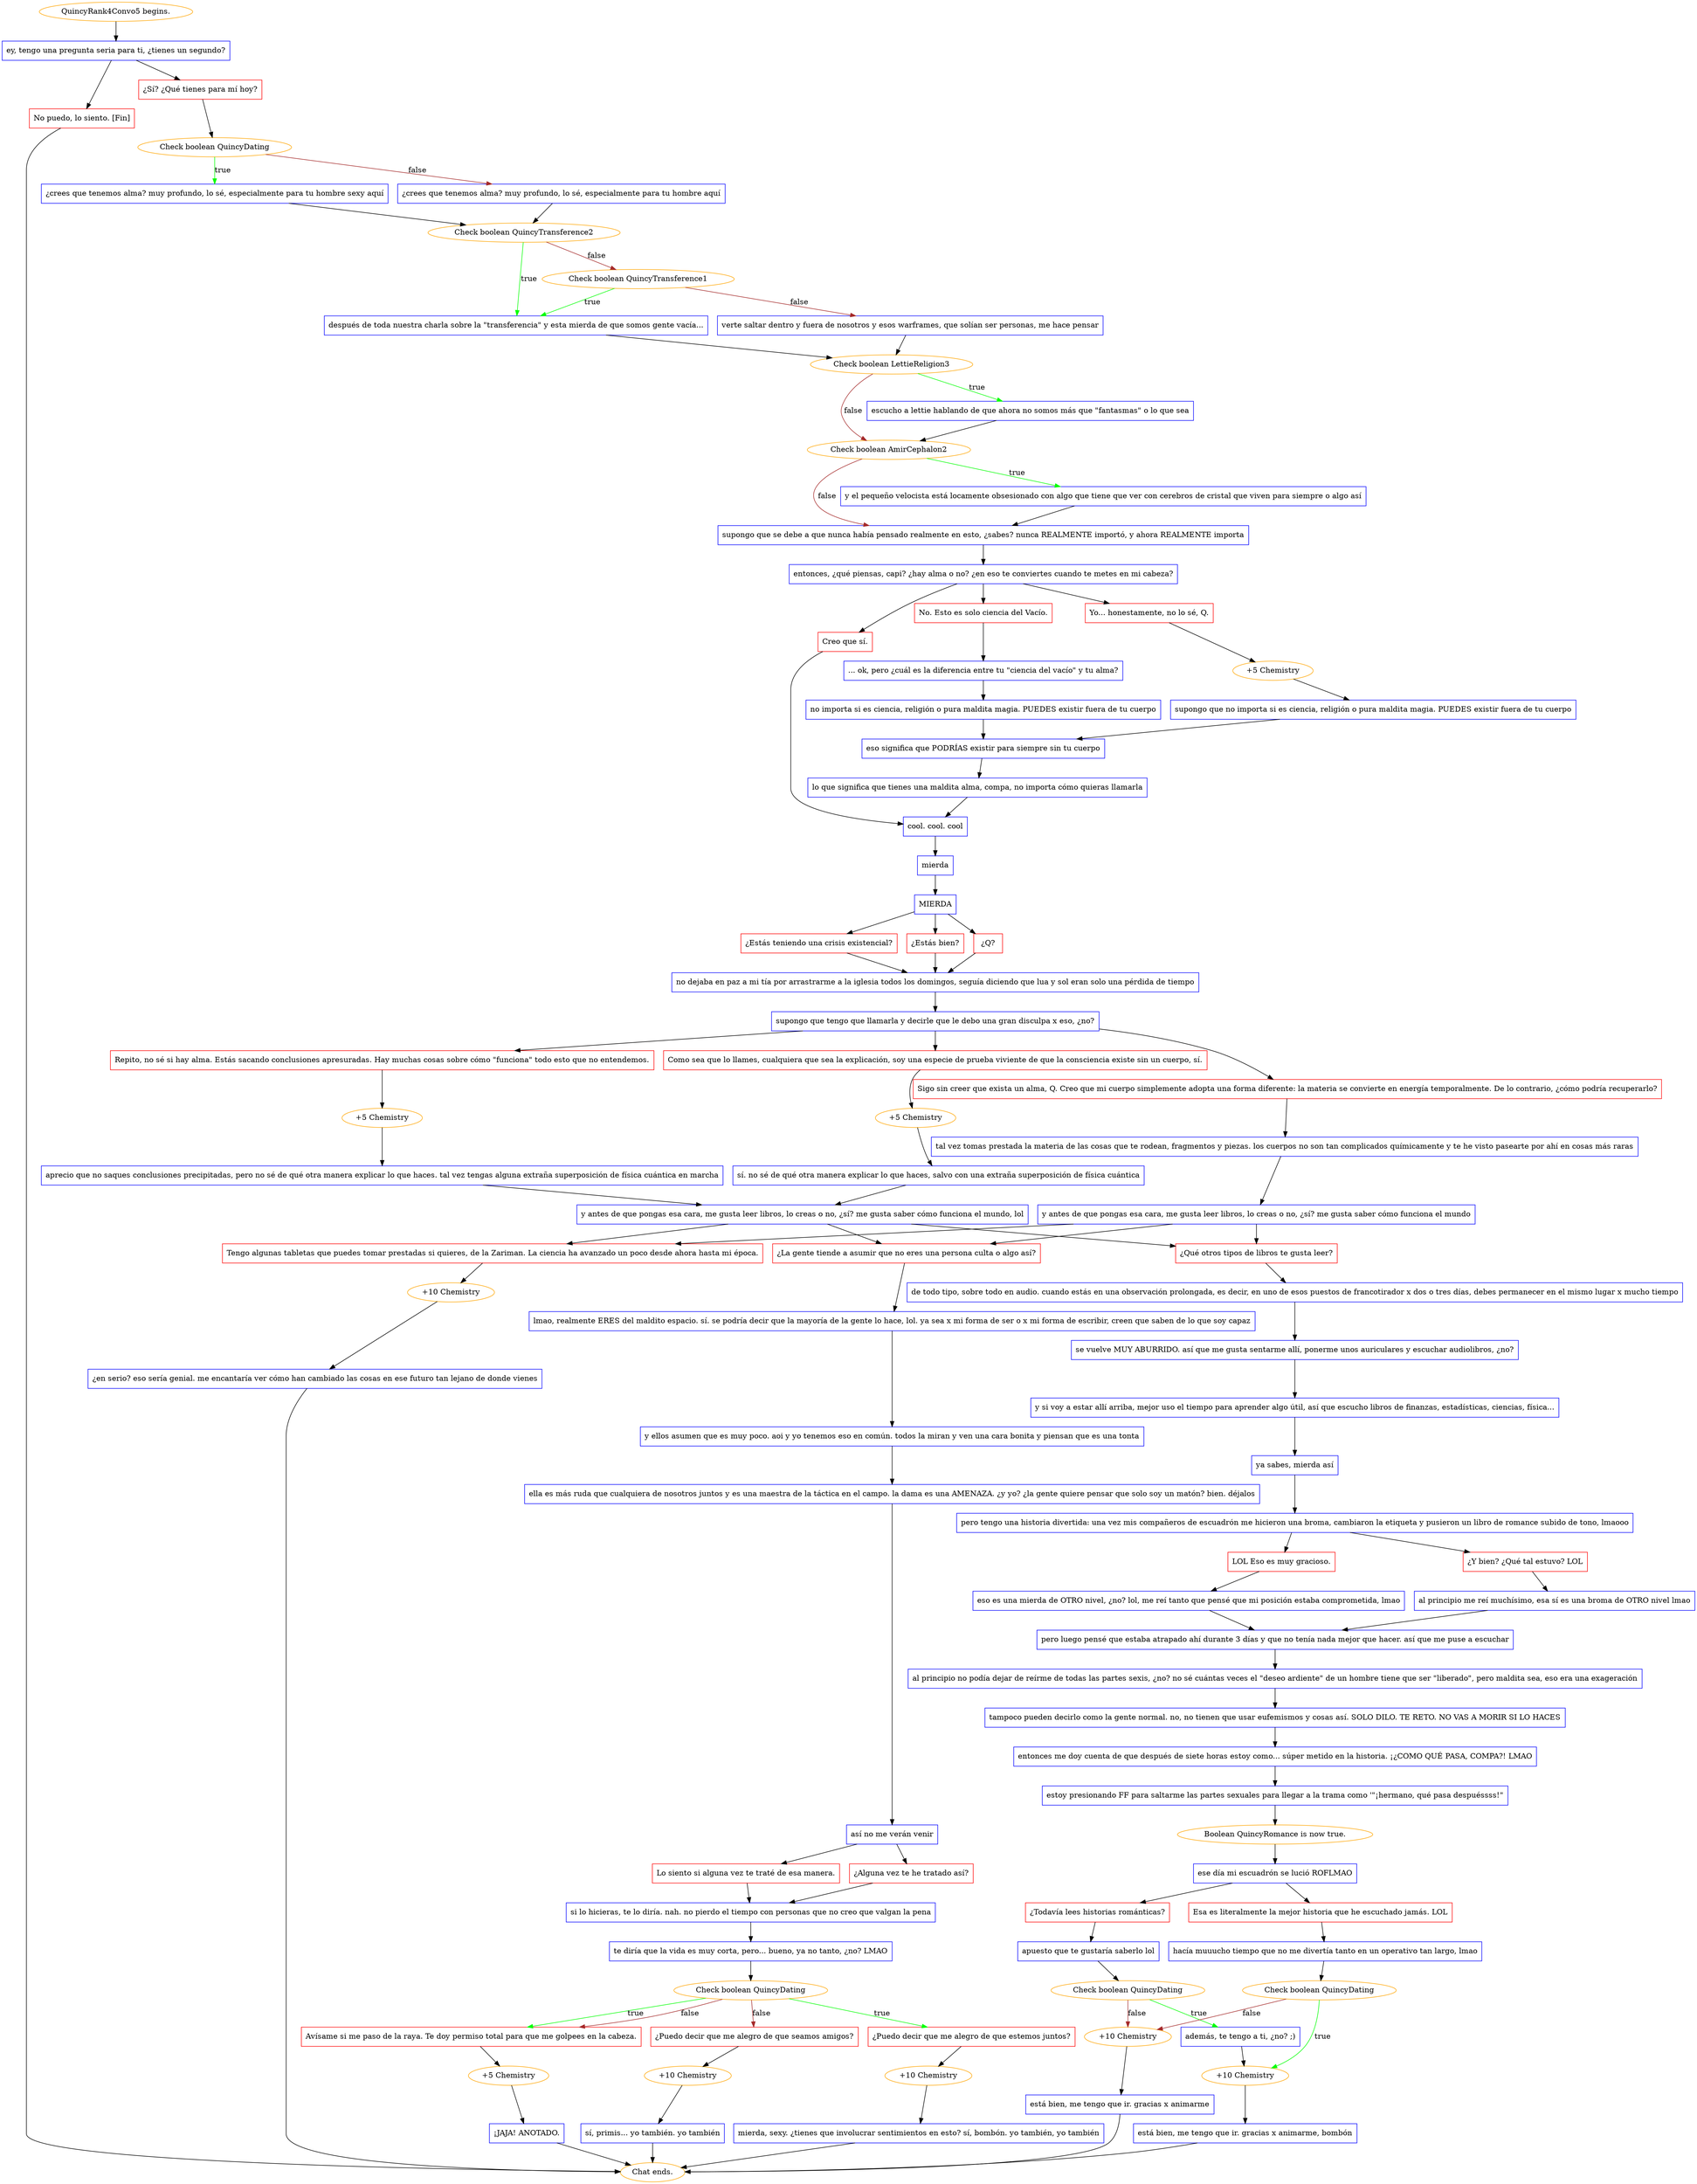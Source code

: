 digraph {
	"QuincyRank4Convo5 begins." [color=orange];
		"QuincyRank4Convo5 begins." -> j1029721307;
	j1029721307 [label="ey, tengo una pregunta seria para ti, ¿tienes un segundo?",shape=box,color=blue];
		j1029721307 -> j605563490;
		j1029721307 -> j2984107698;
	j605563490 [label="¿Sí? ¿Qué tienes para mí hoy?",shape=box,color=red];
		j605563490 -> j3530100524;
	j2984107698 [label="No puedo, lo siento. [Fin]",shape=box,color=red];
		j2984107698 -> "Chat ends.";
	j3530100524 [label="Check boolean QuincyDating",color=orange];
		j3530100524 -> j3421574277 [label=true,color=green];
		j3530100524 -> j3694424545 [label=false,color=brown];
	"Chat ends." [color=orange];
	j3421574277 [label="¿crees que tenemos alma? muy profundo, lo sé, especialmente para tu hombre sexy aquí",shape=box,color=blue];
		j3421574277 -> j259806786;
	j3694424545 [label="¿crees que tenemos alma? muy profundo, lo sé, especialmente para tu hombre aquí",shape=box,color=blue];
		j3694424545 -> j259806786;
	j259806786 [label="Check boolean QuincyTransference2",color=orange];
		j259806786 -> j1450554356 [label=true,color=green];
		j259806786 -> j1149771852 [label=false,color=brown];
	j1450554356 [label="después de toda nuestra charla sobre la \"transferencia\" y esta mierda de que somos gente vacía...",shape=box,color=blue];
		j1450554356 -> j2783557560;
	j1149771852 [label="Check boolean QuincyTransference1",color=orange];
		j1149771852 -> j1450554356 [label=true,color=green];
		j1149771852 -> j1819722836 [label=false,color=brown];
	j2783557560 [label="Check boolean LettieReligion3",color=orange];
		j2783557560 -> j75553760 [label=true,color=green];
		j2783557560 -> j1211153634 [label=false,color=brown];
	j1819722836 [label="verte saltar dentro y fuera de nosotros y esos warframes, que solían ser personas, me hace pensar",shape=box,color=blue];
		j1819722836 -> j2783557560;
	j75553760 [label="escucho a lettie hablando de que ahora no somos más que \"fantasmas\" o lo que sea",shape=box,color=blue];
		j75553760 -> j1211153634;
	j1211153634 [label="Check boolean AmirCephalon2",color=orange];
		j1211153634 -> j2679204088 [label=true,color=green];
		j1211153634 -> j2547016978 [label=false,color=brown];
	j2679204088 [label="y el pequeño velocista está locamente obsesionado con algo que tiene que ver con cerebros de cristal que viven para siempre o algo así",shape=box,color=blue];
		j2679204088 -> j2547016978;
	j2547016978 [label="supongo que se debe a que nunca había pensado realmente en esto, ¿sabes? nunca REALMENTE importó, y ahora REALMENTE importa",shape=box,color=blue];
		j2547016978 -> j12138177;
	j12138177 [label="entonces, ¿qué piensas, capi? ¿hay alma o no? ¿en eso te conviertes cuando te metes en mi cabeza?",shape=box,color=blue];
		j12138177 -> j2486137921;
		j12138177 -> j1794031136;
		j12138177 -> j4110955844;
	j2486137921 [label="Creo que sí.",shape=box,color=red];
		j2486137921 -> j3932808777;
	j1794031136 [label="No. Esto es solo ciencia del Vacío.",shape=box,color=red];
		j1794031136 -> j869889088;
	j4110955844 [label="Yo... honestamente, no lo sé, Q.",shape=box,color=red];
		j4110955844 -> j1115914341;
	j3932808777 [label="cool. cool. cool",shape=box,color=blue];
		j3932808777 -> j1135339149;
	j869889088 [label="... ok, pero ¿cuál es la diferencia entre tu \"ciencia del vacío\" y tu alma?",shape=box,color=blue];
		j869889088 -> j3220620692;
	j1115914341 [label="+5 Chemistry",color=orange];
		j1115914341 -> j2574997081;
	j1135339149 [label="mierda",shape=box,color=blue];
		j1135339149 -> j2626501220;
	j3220620692 [label="no importa si es ciencia, religión o pura maldita magia. PUEDES existir fuera de tu cuerpo",shape=box,color=blue];
		j3220620692 -> j3722747105;
	j2574997081 [label="supongo que no importa si es ciencia, religión o pura maldita magia. PUEDES existir fuera de tu cuerpo",shape=box,color=blue];
		j2574997081 -> j3722747105;
	j2626501220 [label="MIERDA",shape=box,color=blue];
		j2626501220 -> j106918609;
		j2626501220 -> j4185115769;
		j2626501220 -> j3745592717;
	j3722747105 [label="eso significa que PODRÍAS existir para siempre sin tu cuerpo",shape=box,color=blue];
		j3722747105 -> j745652156;
	j106918609 [label="¿Estás teniendo una crisis existencial?",shape=box,color=red];
		j106918609 -> j1233037911;
	j4185115769 [label="¿Estás bien?",shape=box,color=red];
		j4185115769 -> j1233037911;
	j3745592717 [label="¿Q?",shape=box,color=red];
		j3745592717 -> j1233037911;
	j745652156 [label="lo que significa que tienes una maldita alma, compa, no importa cómo quieras llamarla",shape=box,color=blue];
		j745652156 -> j3932808777;
	j1233037911 [label="no dejaba en paz a mi tía por arrastrarme a la iglesia todos los domingos, seguía diciendo que lua y sol eran solo una pérdida de tiempo",shape=box,color=blue];
		j1233037911 -> j1296114527;
	j1296114527 [label="supongo que tengo que llamarla y decirle que le debo una gran disculpa x eso, ¿no?",shape=box,color=blue];
		j1296114527 -> j4041817196;
		j1296114527 -> j1876789079;
		j1296114527 -> j3744591060;
	j4041817196 [label="Como sea que lo llames, cualquiera que sea la explicación, soy una especie de prueba viviente de que la consciencia existe sin un cuerpo, sí.",shape=box,color=red];
		j4041817196 -> j4127681120;
	j1876789079 [label="Repito, no sé si hay alma. Estás sacando conclusiones apresuradas. Hay muchas cosas sobre cómo \"funciona\" todo esto que no entendemos.",shape=box,color=red];
		j1876789079 -> j1893391799;
	j3744591060 [label="Sigo sin creer que exista un alma, Q. Creo que mi cuerpo simplemente adopta una forma diferente: la materia se convierte en energía temporalmente. De lo contrario, ¿cómo podría recuperarlo?",shape=box,color=red];
		j3744591060 -> j1827965197;
	j4127681120 [label="+5 Chemistry",color=orange];
		j4127681120 -> j1975870306;
	j1893391799 [label="+5 Chemistry",color=orange];
		j1893391799 -> j1685790013;
	j1827965197 [label="tal vez tomas prestada la materia de las cosas que te rodean, fragmentos y piezas. los cuerpos no son tan complicados químicamente y te he visto pasearte por ahí en cosas más raras",shape=box,color=blue];
		j1827965197 -> j1409015806;
	j1975870306 [label="sí. no sé de qué otra manera explicar lo que haces, salvo con una extraña superposición de física cuántica",shape=box,color=blue];
		j1975870306 -> j305584828;
	j1685790013 [label="aprecio que no saques conclusiones precipitadas, pero no sé de qué otra manera explicar lo que haces. tal vez tengas alguna extraña superposición de física cuántica en marcha",shape=box,color=blue];
		j1685790013 -> j305584828;
	j1409015806 [label="y antes de que pongas esa cara, me gusta leer libros, lo creas o no, ¿sí? me gusta saber cómo funciona el mundo",shape=box,color=blue];
		j1409015806 -> j3686206545;
		j1409015806 -> j3432155692;
		j1409015806 -> j3062974174;
	j305584828 [label="y antes de que pongas esa cara, me gusta leer libros, lo creas o no, ¿sí? me gusta saber cómo funciona el mundo, lol",shape=box,color=blue];
		j305584828 -> j3686206545;
		j305584828 -> j3432155692;
		j305584828 -> j3062974174;
	j3686206545 [label="Tengo algunas tabletas que puedes tomar prestadas si quieres, de la Zariman. La ciencia ha avanzado un poco desde ahora hasta mi época.",shape=box,color=red];
		j3686206545 -> j1770205743;
	j3432155692 [label="¿Qué otros tipos de libros te gusta leer?",shape=box,color=red];
		j3432155692 -> j3408924275;
	j3062974174 [label="¿La gente tiende a asumir que no eres una persona culta o algo así?",shape=box,color=red];
		j3062974174 -> j3396444025;
	j1770205743 [label="+10 Chemistry",color=orange];
		j1770205743 -> j1987377782;
	j3408924275 [label="de todo tipo, sobre todo en audio. cuando estás en una observación prolongada, es decir, en uno de esos puestos de francotirador x dos o tres días, debes permanecer en el mismo lugar x mucho tiempo",shape=box,color=blue];
		j3408924275 -> j846056358;
	j3396444025 [label="lmao, realmente ERES del maldito espacio. sí. se podría decir que la mayoría de la gente lo hace, lol. ya sea x mi forma de ser o x mi forma de escribir, creen que saben de lo que soy capaz",shape=box,color=blue];
		j3396444025 -> j553056911;
	j1987377782 [label="¿en serio? eso sería genial. me encantaría ver cómo han cambiado las cosas en ese futuro tan lejano de donde vienes",shape=box,color=blue];
		j1987377782 -> "Chat ends.";
	j846056358 [label="se vuelve MUY ABURRIDO. así que me gusta sentarme allí, ponerme unos auriculares y escuchar audiolibros, ¿no?",shape=box,color=blue];
		j846056358 -> j2171172603;
	j553056911 [label="y ellos asumen que es muy poco. aoi y yo tenemos eso en común. todos la miran y ven una cara bonita y piensan que es una tonta",shape=box,color=blue];
		j553056911 -> j2353742868;
	j2171172603 [label="y si voy a estar allí arriba, mejor uso el tiempo para aprender algo útil, así que escucho libros de finanzas, estadísticas, ciencias, física...",shape=box,color=blue];
		j2171172603 -> j1250108712;
	j2353742868 [label="ella es más ruda que cualquiera de nosotros juntos y es una maestra de la táctica en el campo. la dama es una AMENAZA. ¿y yo? ¿la gente quiere pensar que solo soy un matón? bien. déjalos",shape=box,color=blue];
		j2353742868 -> j255624426;
	j1250108712 [label="ya sabes, mierda así",shape=box,color=blue];
		j1250108712 -> j1548881166;
	j255624426 [label="así no me verán venir",shape=box,color=blue];
		j255624426 -> j1728858621;
		j255624426 -> j3325107561;
	j1548881166 [label="pero tengo una historia divertida: una vez mis compañeros de escuadrón me hicieron una broma, cambiaron la etiqueta y pusieron un libro de romance subido de tono, lmaooo",shape=box,color=blue];
		j1548881166 -> j3711073030;
		j1548881166 -> j2985682638;
	j1728858621 [label="¿Alguna vez te he tratado así?",shape=box,color=red];
		j1728858621 -> j536542368;
	j3325107561 [label="Lo siento si alguna vez te traté de esa manera.",shape=box,color=red];
		j3325107561 -> j536542368;
	j3711073030 [label="LOL Eso es muy gracioso.",shape=box,color=red];
		j3711073030 -> j1814936470;
	j2985682638 [label="¿Y bien? ¿Qué tal estuvo? LOL",shape=box,color=red];
		j2985682638 -> j1150911593;
	j536542368 [label="si lo hicieras, te lo diría. nah. no pierdo el tiempo con personas que no creo que valgan la pena",shape=box,color=blue];
		j536542368 -> j440700053;
	j1814936470 [label="eso es una mierda de OTRO nivel, ¿no? lol, me reí tanto que pensé que mi posición estaba comprometida, lmao",shape=box,color=blue];
		j1814936470 -> j4209773817;
	j1150911593 [label="al principio me reí muchísimo, esa sí es una broma de OTRO nivel lmao",shape=box,color=blue];
		j1150911593 -> j4209773817;
	j440700053 [label="te diría que la vida es muy corta, pero... bueno, ya no tanto, ¿no? LMAO",shape=box,color=blue];
		j440700053 -> j2261954600;
	j4209773817 [label="pero luego pensé que estaba atrapado ahí durante 3 días y que no tenía nada mejor que hacer. así que me puse a escuchar",shape=box,color=blue];
		j4209773817 -> j3061939434;
	j2261954600 [label="Check boolean QuincyDating",color=orange];
		j2261954600 -> j833758734 [label=true,color=green];
		j2261954600 -> j2853541186 [label=true,color=green];
		j2261954600 -> j1713968665 [label=false,color=brown];
		j2261954600 -> j2853541186 [label=false,color=brown];
	j3061939434 [label="al principio no podía dejar de reírme de todas las partes sexis, ¿no? no sé cuántas veces el \"deseo ardiente\" de un hombre tiene que ser \"liberado\", pero maldita sea, eso era una exageración",shape=box,color=blue];
		j3061939434 -> j3921911396;
	j833758734 [label="¿Puedo decir que me alegro de que estemos juntos?",shape=box,color=red];
		j833758734 -> j2024459277;
	j2853541186 [label="Avísame si me paso de la raya. Te doy permiso total para que me golpees en la cabeza.",shape=box,color=red];
		j2853541186 -> j861825752;
	j1713968665 [label="¿Puedo decir que me alegro de que seamos amigos?",shape=box,color=red];
		j1713968665 -> j1431998165;
	j3921911396 [label="tampoco pueden decirlo como la gente normal. no, no tienen que usar eufemismos y cosas así. SOLO DILO. TE RETO. NO VAS A MORIR SI LO HACES",shape=box,color=blue];
		j3921911396 -> j3223330695;
	j2024459277 [label="+10 Chemistry",color=orange];
		j2024459277 -> j1014621019;
	j861825752 [label="+5 Chemistry",color=orange];
		j861825752 -> j157559558;
	j1431998165 [label="+10 Chemistry",color=orange];
		j1431998165 -> j65971534;
	j3223330695 [label="entonces me doy cuenta de que después de siete horas estoy como... súper metido en la historia. ¡¿COMO QUÉ PASA, COMPA?! LMAO",shape=box,color=blue];
		j3223330695 -> j2587851635;
	j1014621019 [label="mierda, sexy. ¿tienes que involucrar sentimientos en esto? sí, bombón. yo también, yo también",shape=box,color=blue];
		j1014621019 -> "Chat ends.";
	j157559558 [label="¡JAJA! ANOTADO.",shape=box,color=blue];
		j157559558 -> "Chat ends.";
	j65971534 [label="sí, primis... yo también. yo también",shape=box,color=blue];
		j65971534 -> "Chat ends.";
	j2587851635 [label="estoy presionando FF para saltarme las partes sexuales para llegar a la trama como '\"¡hermano, qué pasa despuéssss!\"",shape=box,color=blue];
		j2587851635 -> j2705042717;
	j2705042717 [label="Boolean QuincyRomance is now true.",color=orange];
		j2705042717 -> j3902144304;
	j3902144304 [label="ese día mi escuadrón se lució ROFLMAO",shape=box,color=blue];
		j3902144304 -> j823523611;
		j3902144304 -> j2843931135;
	j823523611 [label="¿Todavía lees historias románticas?",shape=box,color=red];
		j823523611 -> j4063397078;
	j2843931135 [label="Esa es literalmente la mejor historia que he escuchado jamás. LOL",shape=box,color=red];
		j2843931135 -> j3753764985;
	j4063397078 [label="apuesto que te gustaría saberlo lol",shape=box,color=blue];
		j4063397078 -> j349086041;
	j3753764985 [label="hacía muuucho tiempo que no me divertía tanto en un operativo tan largo, lmao",shape=box,color=blue];
		j3753764985 -> j1928793629;
	j349086041 [label="Check boolean QuincyDating",color=orange];
		j349086041 -> j753331499 [label=true,color=green];
		j349086041 -> j2978819968 [label=false,color=brown];
	j1928793629 [label="Check boolean QuincyDating",color=orange];
		j1928793629 -> j2194399329 [label=true,color=green];
		j1928793629 -> j2978819968 [label=false,color=brown];
	j753331499 [label="además, te tengo a ti, ¿no? ;)",shape=box,color=blue];
		j753331499 -> j2194399329;
	j2978819968 [label="+10 Chemistry",color=orange];
		j2978819968 -> j3906931925;
	j2194399329 [label="+10 Chemistry",color=orange];
		j2194399329 -> j857864022;
	j3906931925 [label="está bien, me tengo que ir. gracias x animarme",shape=box,color=blue];
		j3906931925 -> "Chat ends.";
	j857864022 [label="está bien, me tengo que ir. gracias x animarme, bombón",shape=box,color=blue];
		j857864022 -> "Chat ends.";
}